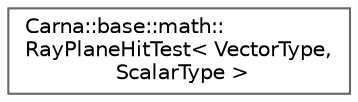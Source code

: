 digraph "Graphical Class Hierarchy"
{
 // LATEX_PDF_SIZE
  bgcolor="transparent";
  edge [fontname=Helvetica,fontsize=10,labelfontname=Helvetica,labelfontsize=10];
  node [fontname=Helvetica,fontsize=10,shape=box,height=0.2,width=0.4];
  rankdir="LR";
  Node0 [id="Node000000",label="Carna::base::math::\lRayPlaneHitTest\< VectorType,\l ScalarType \>",height=0.2,width=0.4,color="grey40", fillcolor="white", style="filled",URL="$classCarna_1_1base_1_1math_1_1RayPlaneHitTest.html",tooltip="Tests whether particular plane is hit by a Ray object."];
}
